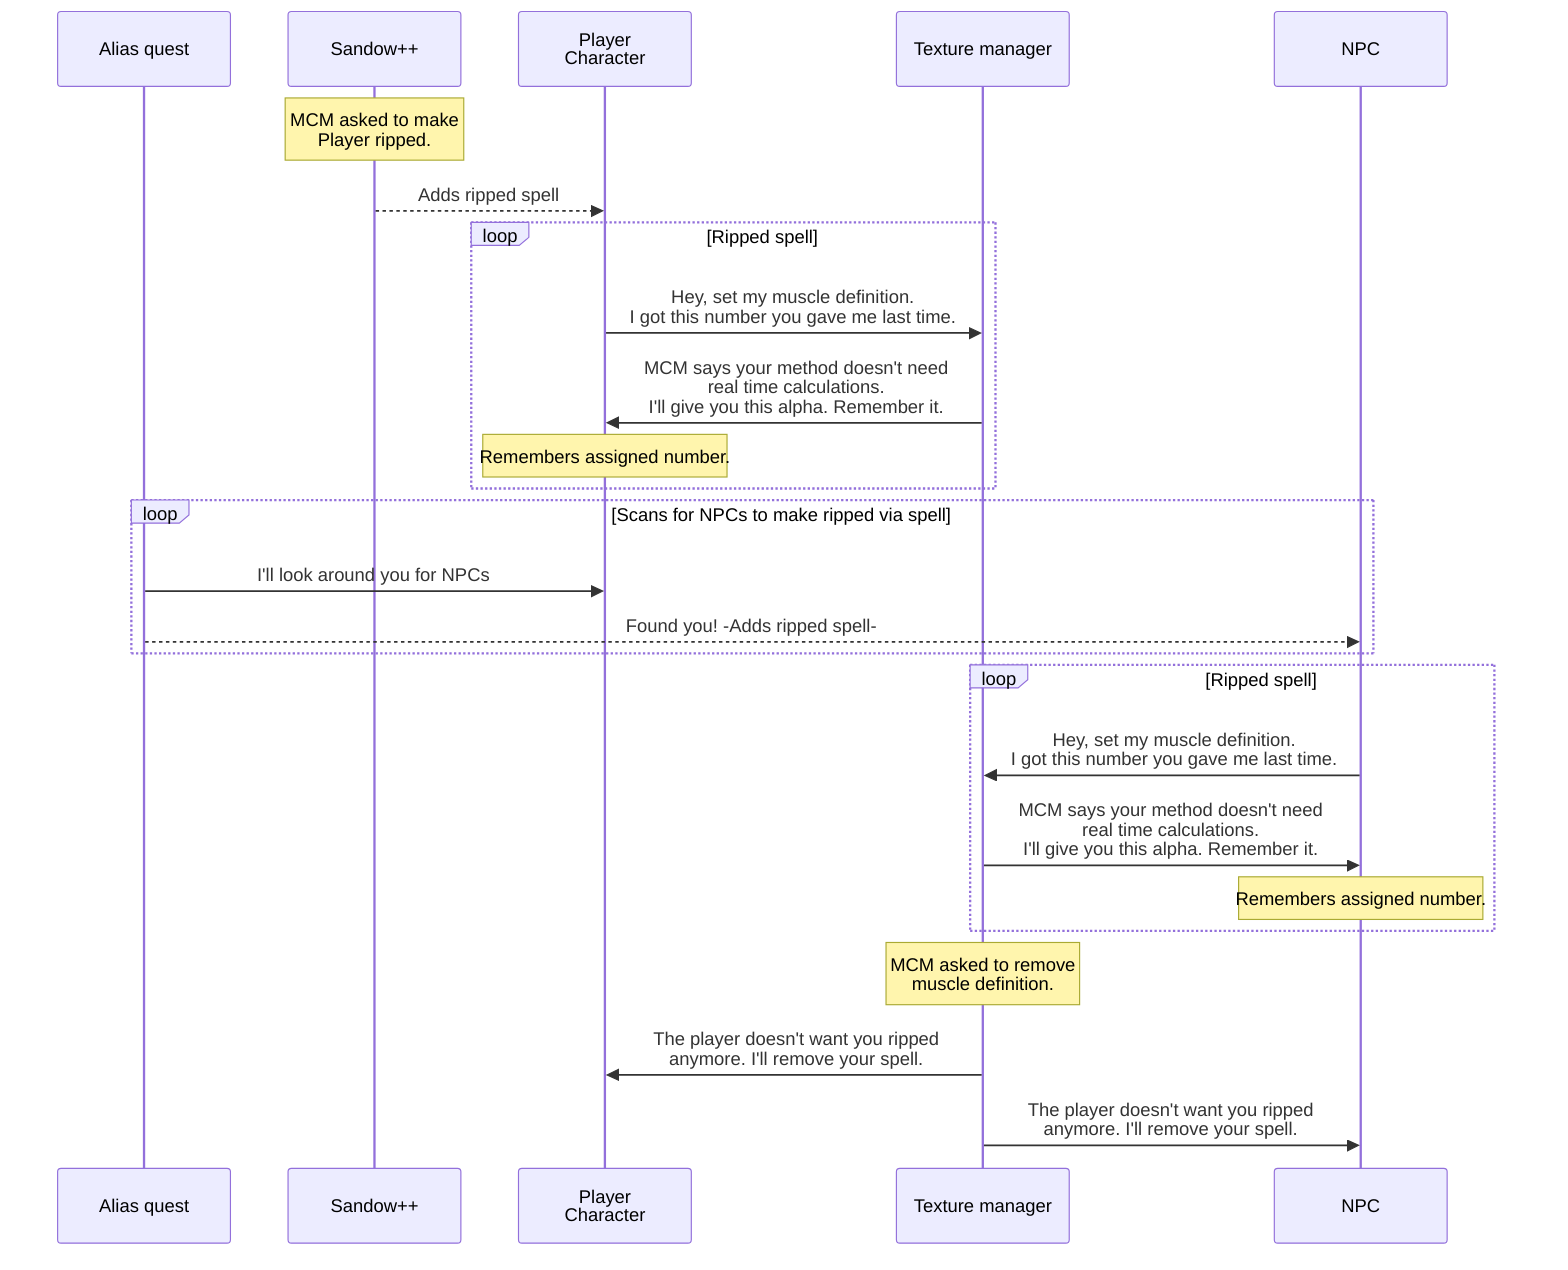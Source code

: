 sequenceDiagram
participant A as Alias quest
participant M as Sandow++
participant P as Player<br>Character
participant T as Texture manager
participant N as NPC
Note over M: MCM asked to make<br>Player ripped.
M-->>P: Adds ripped spell
loop Ripped spell
    P->>T: Hey, set my muscle definition.<br/>I got this number you gave me last time.
    T->>P: MCM says your method doesn't need<br>real time calculations.<br/>I'll give you this alpha. Remember it.
    Note over P: Remembers assigned number.
end
loop Scans for NPCs to make ripped via spell
    A->>P: I'll look around you for NPCs
    A-->>N: Found you! -Adds ripped spell-
end
loop Ripped spell
    N->>T: Hey, set my muscle definition.<br/>I got this number you gave me last time.
    T->>N: MCM says your method doesn't need<br>real time calculations.<br/>I'll give you this alpha. Remember it.
    Note over N: Remembers assigned number.
end
Note over T: MCM asked to remove<br> muscle definition.
T->>P: The player doesn't want you ripped<br>anymore. I'll remove your spell.
T->>N: The player doesn't want you ripped<br>anymore. I'll remove your spell.